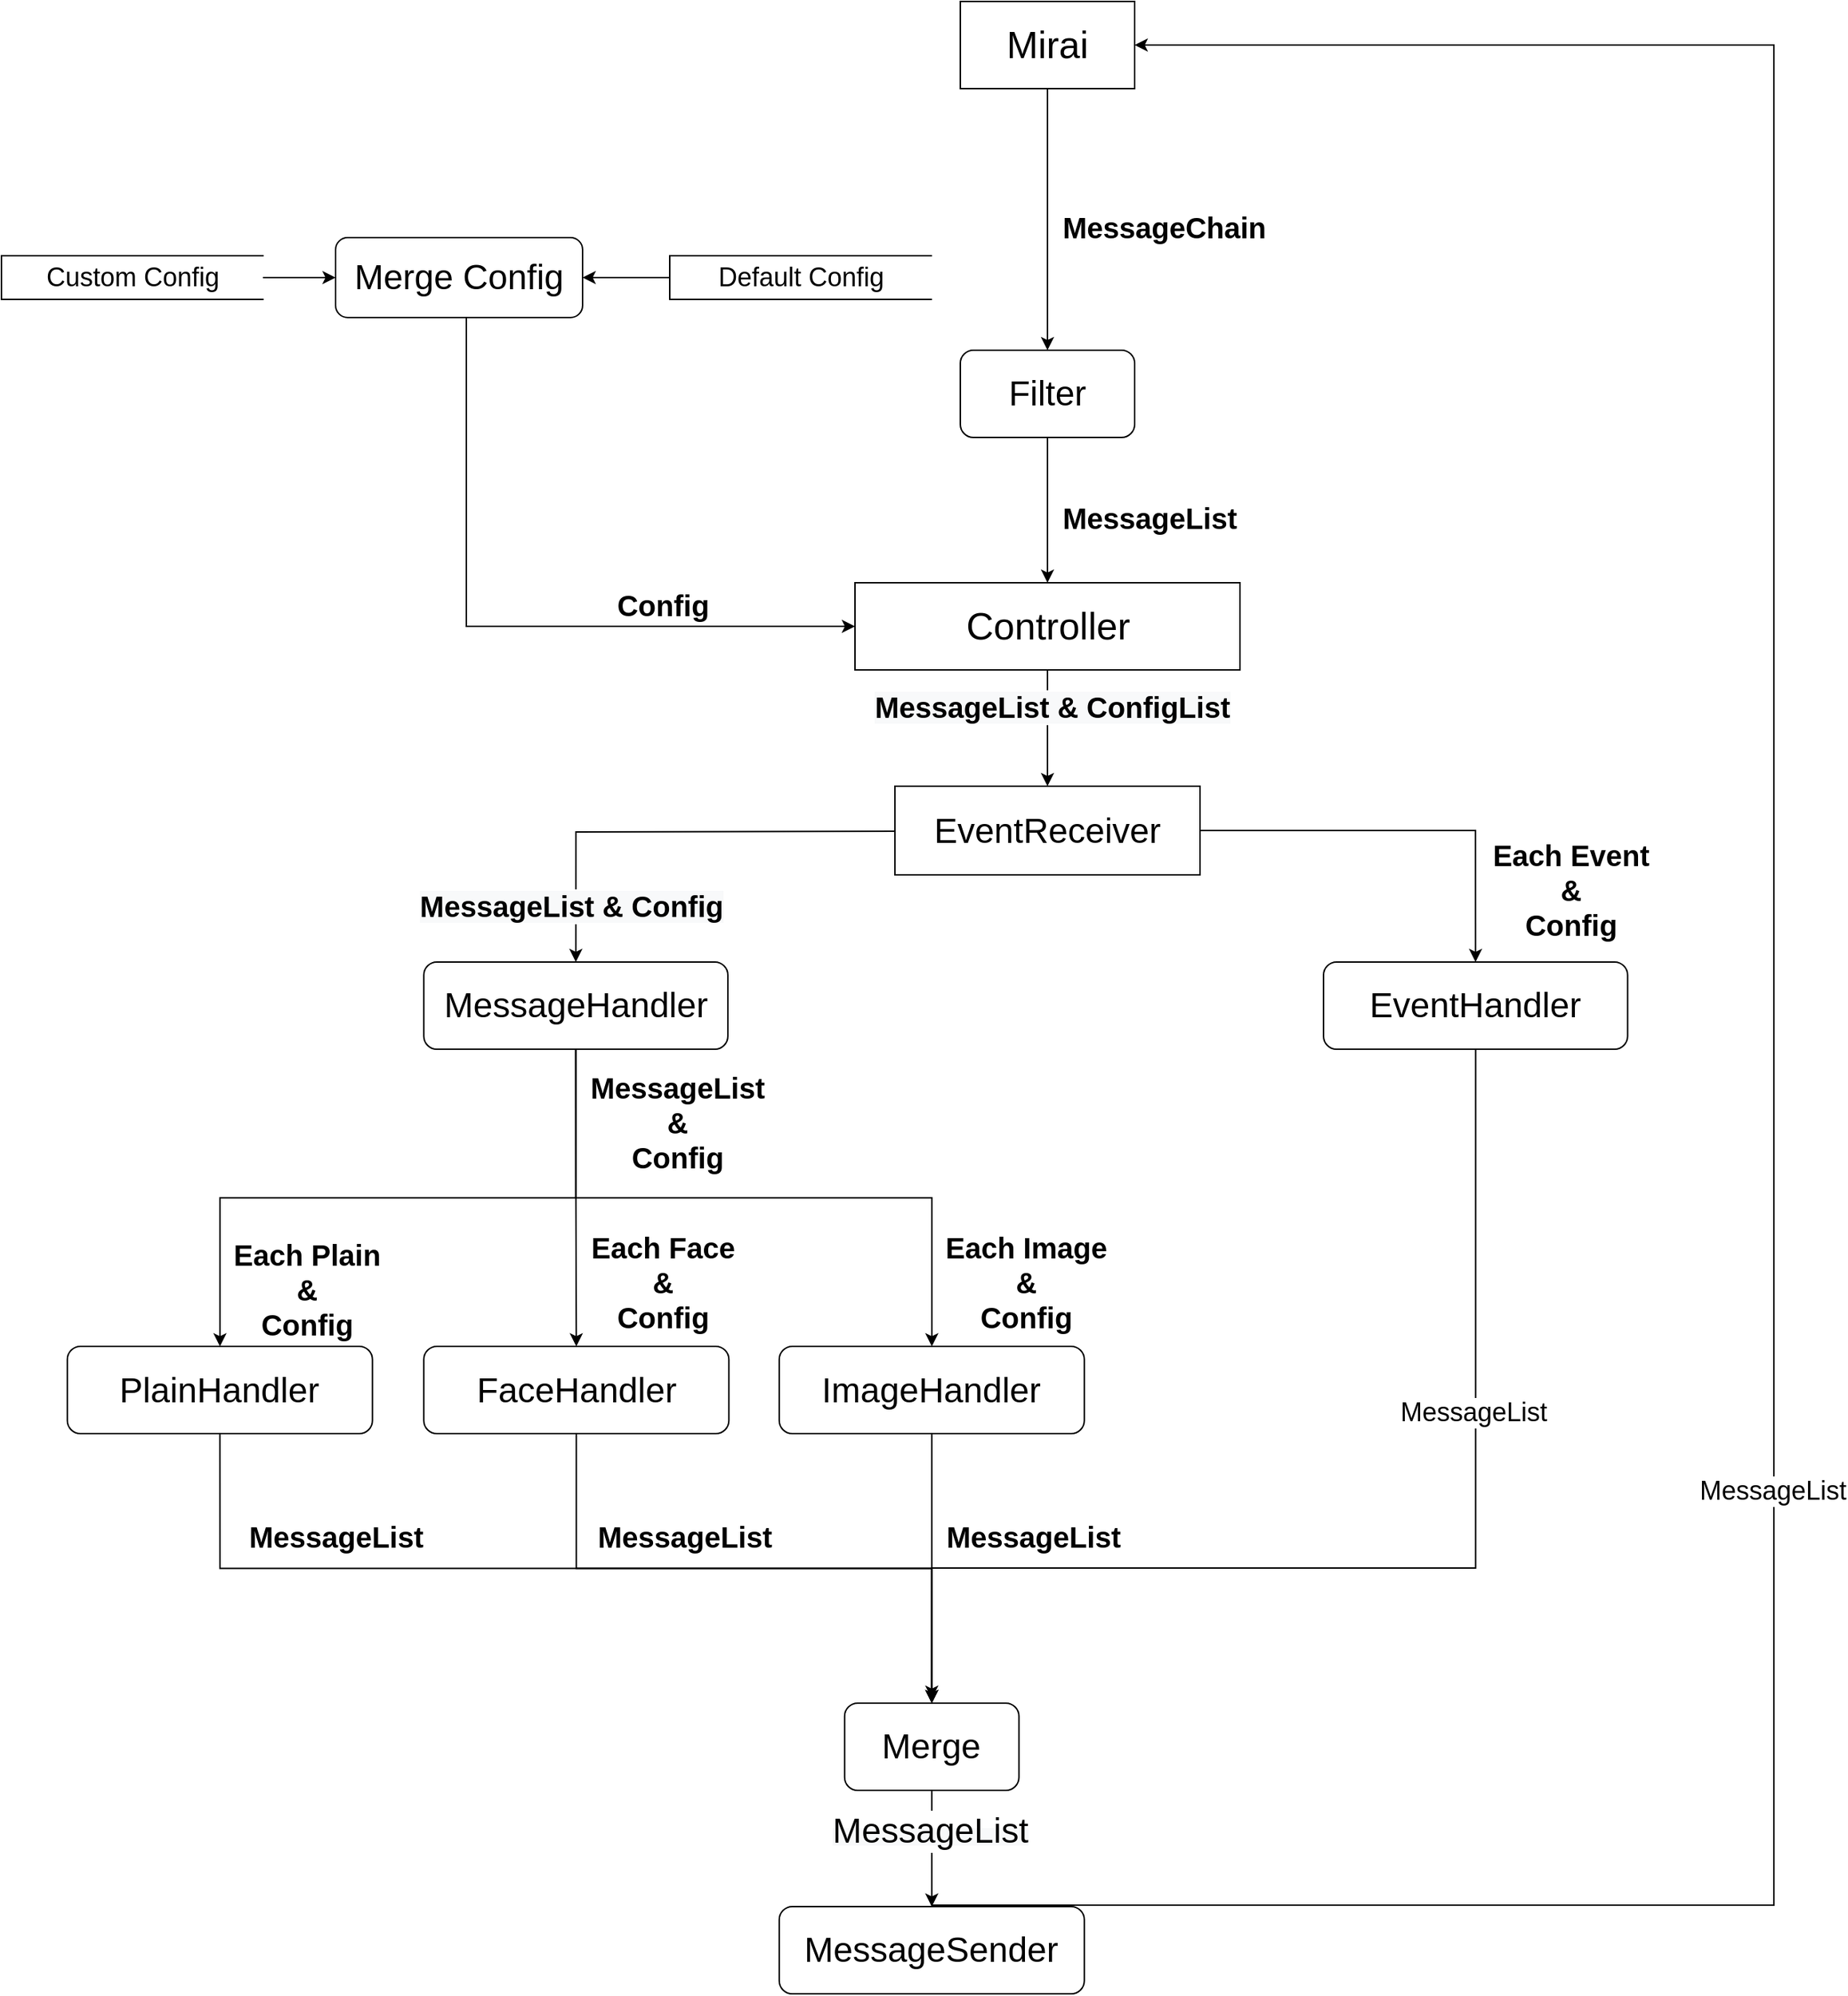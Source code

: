 <mxfile version="13.1.0" type="github">
  <diagram id="Zf6IZv06va2XPrQwD09p" name="第 1 页">
    <mxGraphModel dx="2655" dy="2212" grid="1" gridSize="10" guides="1" tooltips="1" connect="1" arrows="1" fold="1" page="1" pageScale="1" pageWidth="827" pageHeight="1169" math="0" shadow="0">
      <root>
        <mxCell id="0" />
        <mxCell id="1" parent="0" />
        <mxCell id="IMlnfKx3iFtXS9hZIWbz-4" value="" style="edgeStyle=orthogonalEdgeStyle;rounded=0;orthogonalLoop=1;jettySize=auto;html=1;fontSize=18;entryX=0.5;entryY=0;entryDx=0;entryDy=0;" parent="1" source="IMlnfKx3iFtXS9hZIWbz-2" target="ad4qZqW91-yAQadWmKgG-16" edge="1">
          <mxGeometry relative="1" as="geometry" />
        </mxCell>
        <mxCell id="IMlnfKx3iFtXS9hZIWbz-2" value="Mirai" style="rounded=0;whiteSpace=wrap;html=1;fontSize=26;" parent="1" vertex="1">
          <mxGeometry x="580" y="-410" width="120" height="60" as="geometry" />
        </mxCell>
        <mxCell id="ad4qZqW91-yAQadWmKgG-41" style="edgeStyle=orthogonalEdgeStyle;rounded=0;orthogonalLoop=1;jettySize=auto;html=1;exitX=0.5;exitY=1;exitDx=0;exitDy=0;entryX=0.5;entryY=0;entryDx=0;entryDy=0;" edge="1" parent="1" source="IMlnfKx3iFtXS9hZIWbz-3" target="ad4qZqW91-yAQadWmKgG-75">
          <mxGeometry relative="1" as="geometry">
            <mxPoint x="640" y="131" as="targetPoint" />
          </mxGeometry>
        </mxCell>
        <mxCell id="ad4qZqW91-yAQadWmKgG-74" value="&lt;span style=&quot;font-size: 20px ; font-weight: 700 ; background-color: rgb(248 , 249 , 250)&quot;&gt;MessageList &amp;amp; ConfigList&lt;/span&gt;" style="edgeLabel;html=1;align=center;verticalAlign=middle;resizable=0;points=[];" vertex="1" connectable="0" parent="ad4qZqW91-yAQadWmKgG-41">
          <mxGeometry x="-0.391" y="3" relative="1" as="geometry">
            <mxPoint as="offset" />
          </mxGeometry>
        </mxCell>
        <mxCell id="IMlnfKx3iFtXS9hZIWbz-3" value="Controller" style="rounded=0;whiteSpace=wrap;html=1;fontSize=26;" parent="1" vertex="1">
          <mxGeometry x="507.5" y="-10" width="265" height="60" as="geometry" />
        </mxCell>
        <mxCell id="IMlnfKx3iFtXS9hZIWbz-5" value="MessageChain" style="text;html=1;align=center;verticalAlign=middle;resizable=0;points=[];autosize=1;fontSize=20;fontStyle=1" parent="1" vertex="1">
          <mxGeometry x="640" y="-270" width="160" height="30" as="geometry" />
        </mxCell>
        <mxCell id="ad4qZqW91-yAQadWmKgG-62" style="edgeStyle=orthogonalEdgeStyle;rounded=0;orthogonalLoop=1;jettySize=auto;html=1;entryX=0;entryY=0.5;entryDx=0;entryDy=0;" edge="1" parent="1" source="IMlnfKx3iFtXS9hZIWbz-32" target="ad4qZqW91-yAQadWmKgG-10">
          <mxGeometry relative="1" as="geometry" />
        </mxCell>
        <mxCell id="IMlnfKx3iFtXS9hZIWbz-32" value="Custom Config" style="html=1;dashed=0;whitespace=wrap;shape=partialRectangle;right=0;fontSize=18;" parent="1" vertex="1">
          <mxGeometry x="-80" y="-235" width="180" height="30" as="geometry" />
        </mxCell>
        <mxCell id="IMlnfKx3iFtXS9hZIWbz-41" value="Config" style="text;html=1;align=center;verticalAlign=middle;resizable=0;points=[];autosize=1;fontSize=20;fontStyle=1" parent="1" vertex="1">
          <mxGeometry x="335" y="-10" width="80" height="30" as="geometry" />
        </mxCell>
        <mxCell id="IMlnfKx3iFtXS9hZIWbz-56" value="MessageList" style="text;html=1;align=center;verticalAlign=middle;resizable=0;points=[];autosize=1;fontSize=20;fontStyle=1" parent="1" vertex="1">
          <mxGeometry x="640" y="-70" width="140" height="30" as="geometry" />
        </mxCell>
        <mxCell id="IMlnfKx3iFtXS9hZIWbz-66" value="Each Face&lt;br style=&quot;font-size: 20px&quot;&gt;&amp;amp;&lt;br style=&quot;font-size: 20px&quot;&gt;Config" style="text;html=1;align=center;verticalAlign=middle;resizable=0;points=[];autosize=1;fontSize=20;rotation=0;fontStyle=1" parent="1" vertex="1">
          <mxGeometry x="320.0" y="431" width="110" height="80" as="geometry" />
        </mxCell>
        <mxCell id="IMlnfKx3iFtXS9hZIWbz-117" value="Each Image&lt;br style=&quot;font-size: 20px&quot;&gt;&amp;amp;&lt;br style=&quot;font-size: 20px&quot;&gt;Config" style="text;html=1;align=center;verticalAlign=middle;resizable=0;points=[];autosize=1;fontSize=20;rotation=0;fontStyle=1" parent="1" vertex="1">
          <mxGeometry x="560.0" y="431" width="130" height="80" as="geometry" />
        </mxCell>
        <mxCell id="IMlnfKx3iFtXS9hZIWbz-124" value="Each Event&lt;br style=&quot;font-size: 20px;&quot;&gt;&amp;amp;&lt;br style=&quot;font-size: 20px;&quot;&gt;Config" style="text;html=1;align=center;verticalAlign=middle;resizable=0;points=[];autosize=1;fontSize=20;rotation=0;fontStyle=1" parent="1" vertex="1">
          <mxGeometry x="940" y="161" width="120" height="80" as="geometry" />
        </mxCell>
        <mxCell id="IMlnfKx3iFtXS9hZIWbz-142" value="MessageList&lt;br style=&quot;font-size: 20px;&quot;&gt;&amp;amp;&lt;br style=&quot;font-size: 20px;&quot;&gt;Config" style="text;html=1;align=center;verticalAlign=middle;resizable=0;points=[];autosize=1;fontSize=20;fontStyle=1" parent="1" vertex="1">
          <mxGeometry x="315.35" y="321" width="140" height="80" as="geometry" />
        </mxCell>
        <mxCell id="ad4qZqW91-yAQadWmKgG-44" style="edgeStyle=orthogonalEdgeStyle;rounded=0;orthogonalLoop=1;jettySize=auto;html=1;exitX=0.5;exitY=1;exitDx=0;exitDy=0;entryX=0.5;entryY=0;entryDx=0;entryDy=0;" edge="1" parent="1" source="ad4qZqW91-yAQadWmKgG-6" target="ad4qZqW91-yAQadWmKgG-21">
          <mxGeometry relative="1" as="geometry" />
        </mxCell>
        <mxCell id="ad4qZqW91-yAQadWmKgG-45" style="edgeStyle=orthogonalEdgeStyle;rounded=0;orthogonalLoop=1;jettySize=auto;html=1;exitX=0.5;exitY=1;exitDx=0;exitDy=0;" edge="1" parent="1" source="ad4qZqW91-yAQadWmKgG-6" target="ad4qZqW91-yAQadWmKgG-27">
          <mxGeometry relative="1" as="geometry" />
        </mxCell>
        <mxCell id="ad4qZqW91-yAQadWmKgG-46" style="edgeStyle=orthogonalEdgeStyle;rounded=0;orthogonalLoop=1;jettySize=auto;html=1;exitX=0.5;exitY=1;exitDx=0;exitDy=0;" edge="1" parent="1" source="ad4qZqW91-yAQadWmKgG-6" target="ad4qZqW91-yAQadWmKgG-26">
          <mxGeometry relative="1" as="geometry" />
        </mxCell>
        <mxCell id="ad4qZqW91-yAQadWmKgG-6" value="&lt;font style=&quot;font-size: 24px&quot;&gt;MessageHandler&lt;/font&gt;" style="rounded=1;whiteSpace=wrap;html=1;" vertex="1" parent="1">
          <mxGeometry x="210.71" y="251" width="209.29" height="60" as="geometry" />
        </mxCell>
        <mxCell id="ad4qZqW91-yAQadWmKgG-63" style="edgeStyle=orthogonalEdgeStyle;rounded=0;orthogonalLoop=1;jettySize=auto;html=1;entryX=0;entryY=0.5;entryDx=0;entryDy=0;" edge="1" parent="1" source="ad4qZqW91-yAQadWmKgG-10" target="IMlnfKx3iFtXS9hZIWbz-3">
          <mxGeometry relative="1" as="geometry">
            <Array as="points">
              <mxPoint x="240" y="20" />
            </Array>
          </mxGeometry>
        </mxCell>
        <mxCell id="ad4qZqW91-yAQadWmKgG-10" value="&lt;font style=&quot;font-size: 24px&quot;&gt;Merge Config&lt;/font&gt;" style="rounded=1;whiteSpace=wrap;html=1;" vertex="1" parent="1">
          <mxGeometry x="150" y="-247.5" width="170" height="55" as="geometry" />
        </mxCell>
        <mxCell id="ad4qZqW91-yAQadWmKgG-61" style="edgeStyle=orthogonalEdgeStyle;rounded=0;orthogonalLoop=1;jettySize=auto;html=1;entryX=1;entryY=0.5;entryDx=0;entryDy=0;" edge="1" parent="1" source="ad4qZqW91-yAQadWmKgG-11" target="ad4qZqW91-yAQadWmKgG-10">
          <mxGeometry relative="1" as="geometry" />
        </mxCell>
        <mxCell id="ad4qZqW91-yAQadWmKgG-11" value="Default Config" style="html=1;dashed=0;whitespace=wrap;shape=partialRectangle;right=0;fontSize=18;" vertex="1" parent="1">
          <mxGeometry x="380" y="-235" width="180" height="30" as="geometry" />
        </mxCell>
        <mxCell id="ad4qZqW91-yAQadWmKgG-19" style="edgeStyle=orthogonalEdgeStyle;rounded=0;orthogonalLoop=1;jettySize=auto;html=1;exitX=0.5;exitY=1;exitDx=0;exitDy=0;" edge="1" parent="1" source="ad4qZqW91-yAQadWmKgG-16" target="IMlnfKx3iFtXS9hZIWbz-3">
          <mxGeometry relative="1" as="geometry">
            <mxPoint x="640" y="-100" as="sourcePoint" />
            <Array as="points">
              <mxPoint x="640" y="-20" />
              <mxPoint x="640" y="-20" />
            </Array>
          </mxGeometry>
        </mxCell>
        <mxCell id="ad4qZqW91-yAQadWmKgG-16" value="&lt;font style=&quot;font-size: 24px&quot;&gt;Filter&lt;/font&gt;" style="rounded=1;whiteSpace=wrap;html=1;" vertex="1" parent="1">
          <mxGeometry x="580" y="-170" width="120" height="60" as="geometry" />
        </mxCell>
        <mxCell id="ad4qZqW91-yAQadWmKgG-53" style="edgeStyle=orthogonalEdgeStyle;rounded=0;orthogonalLoop=1;jettySize=auto;html=1;exitX=0.5;exitY=1;exitDx=0;exitDy=0;" edge="1" parent="1" source="ad4qZqW91-yAQadWmKgG-21" target="ad4qZqW91-yAQadWmKgG-47">
          <mxGeometry relative="1" as="geometry" />
        </mxCell>
        <mxCell id="ad4qZqW91-yAQadWmKgG-21" value="&lt;font style=&quot;font-size: 24px&quot;&gt;FaceHandler&lt;/font&gt;" style="rounded=1;whiteSpace=wrap;html=1;" vertex="1" parent="1">
          <mxGeometry x="210.7" y="515.5" width="210" height="60" as="geometry" />
        </mxCell>
        <mxCell id="ad4qZqW91-yAQadWmKgG-54" style="edgeStyle=orthogonalEdgeStyle;rounded=0;orthogonalLoop=1;jettySize=auto;html=1;entryX=0.5;entryY=0;entryDx=0;entryDy=0;" edge="1" parent="1">
          <mxGeometry relative="1" as="geometry">
            <mxPoint x="934.714" y="308" as="sourcePoint" />
            <mxPoint x="560.35" y="758" as="targetPoint" />
            <Array as="points">
              <mxPoint x="935" y="668" />
              <mxPoint x="560" y="668" />
            </Array>
          </mxGeometry>
        </mxCell>
        <mxCell id="ad4qZqW91-yAQadWmKgG-67" value="&lt;font style=&quot;font-size: 18px&quot;&gt;MessageList&lt;/font&gt;" style="edgeLabel;html=1;align=center;verticalAlign=middle;resizable=0;points=[];" vertex="1" connectable="0" parent="ad4qZqW91-yAQadWmKgG-54">
          <mxGeometry x="-0.387" y="-2" relative="1" as="geometry">
            <mxPoint as="offset" />
          </mxGeometry>
        </mxCell>
        <mxCell id="ad4qZqW91-yAQadWmKgG-24" value="&lt;font style=&quot;font-size: 24px&quot;&gt;EventHandler&lt;/font&gt;" style="rounded=1;whiteSpace=wrap;html=1;" vertex="1" parent="1">
          <mxGeometry x="830.0" y="251" width="209.29" height="60" as="geometry" />
        </mxCell>
        <mxCell id="ad4qZqW91-yAQadWmKgG-52" style="edgeStyle=orthogonalEdgeStyle;rounded=0;orthogonalLoop=1;jettySize=auto;html=1;exitX=0.5;exitY=1;exitDx=0;exitDy=0;entryX=0.5;entryY=0;entryDx=0;entryDy=0;" edge="1" parent="1" source="ad4qZqW91-yAQadWmKgG-26" target="ad4qZqW91-yAQadWmKgG-47">
          <mxGeometry relative="1" as="geometry" />
        </mxCell>
        <mxCell id="ad4qZqW91-yAQadWmKgG-26" value="&lt;font style=&quot;font-size: 24px&quot;&gt;PlainHandler&lt;/font&gt;" style="rounded=1;whiteSpace=wrap;html=1;" vertex="1" parent="1">
          <mxGeometry x="-34.65" y="515.5" width="210" height="60" as="geometry" />
        </mxCell>
        <mxCell id="ad4qZqW91-yAQadWmKgG-51" style="edgeStyle=orthogonalEdgeStyle;rounded=0;orthogonalLoop=1;jettySize=auto;html=1;exitX=0.5;exitY=1;exitDx=0;exitDy=0;" edge="1" parent="1" source="ad4qZqW91-yAQadWmKgG-27" target="ad4qZqW91-yAQadWmKgG-47">
          <mxGeometry relative="1" as="geometry" />
        </mxCell>
        <mxCell id="ad4qZqW91-yAQadWmKgG-27" value="&lt;font style=&quot;font-size: 24px&quot;&gt;ImageHandler&lt;/font&gt;" style="rounded=1;whiteSpace=wrap;html=1;" vertex="1" parent="1">
          <mxGeometry x="455.35" y="515.5" width="210" height="60" as="geometry" />
        </mxCell>
        <mxCell id="ad4qZqW91-yAQadWmKgG-29" value="Each Plain&lt;br style=&quot;font-size: 20px&quot;&gt;&amp;amp;&lt;br style=&quot;font-size: 20px&quot;&gt;Config" style="text;html=1;align=center;verticalAlign=middle;resizable=0;points=[];autosize=1;fontSize=20;rotation=0;fontStyle=1" vertex="1" parent="1">
          <mxGeometry x="70.0" y="435.5" width="120" height="80" as="geometry" />
        </mxCell>
        <mxCell id="ad4qZqW91-yAQadWmKgG-68" style="edgeStyle=orthogonalEdgeStyle;rounded=0;orthogonalLoop=1;jettySize=auto;html=1;entryX=1;entryY=0.5;entryDx=0;entryDy=0;" edge="1" parent="1" source="ad4qZqW91-yAQadWmKgG-33" target="IMlnfKx3iFtXS9hZIWbz-2">
          <mxGeometry relative="1" as="geometry">
            <Array as="points">
              <mxPoint x="1140" y="900" />
              <mxPoint x="1140" y="-380" />
            </Array>
          </mxGeometry>
        </mxCell>
        <mxCell id="ad4qZqW91-yAQadWmKgG-69" value="&lt;font style=&quot;font-size: 18px&quot;&gt;MessageList&lt;/font&gt;" style="edgeLabel;html=1;align=center;verticalAlign=middle;resizable=0;points=[];" vertex="1" connectable="0" parent="ad4qZqW91-yAQadWmKgG-68">
          <mxGeometry x="-0.248" y="1" relative="1" as="geometry">
            <mxPoint y="-1" as="offset" />
          </mxGeometry>
        </mxCell>
        <mxCell id="ad4qZqW91-yAQadWmKgG-33" value="&lt;font style=&quot;font-size: 24px&quot;&gt;MessageSender&lt;/font&gt;" style="rounded=1;whiteSpace=wrap;html=1;" vertex="1" parent="1">
          <mxGeometry x="455.35" y="901" width="210" height="60" as="geometry" />
        </mxCell>
        <mxCell id="ad4qZqW91-yAQadWmKgG-42" style="edgeStyle=orthogonalEdgeStyle;rounded=0;orthogonalLoop=1;jettySize=auto;html=1;entryX=0.5;entryY=0;entryDx=0;entryDy=0;" edge="1" parent="1" target="ad4qZqW91-yAQadWmKgG-6">
          <mxGeometry relative="1" as="geometry">
            <mxPoint x="535" y="161" as="sourcePoint" />
          </mxGeometry>
        </mxCell>
        <mxCell id="ad4qZqW91-yAQadWmKgG-79" value="&lt;span style=&quot;font-size: 20px ; font-weight: 700 ; background-color: rgb(248 , 249 , 250)&quot;&gt;MessageList&amp;nbsp;&lt;/span&gt;&lt;span style=&quot;font-size: 20px ; font-weight: 700 ; background-color: rgb(248 , 249 , 250)&quot;&gt;&amp;amp;&amp;nbsp;&lt;/span&gt;&lt;span style=&quot;font-size: 20px ; font-weight: 700 ; background-color: rgb(248 , 249 , 250)&quot;&gt;Config&lt;/span&gt;" style="edgeLabel;html=1;align=center;verticalAlign=middle;resizable=0;points=[];" vertex="1" connectable="0" parent="ad4qZqW91-yAQadWmKgG-42">
          <mxGeometry x="0.744" y="-4" relative="1" as="geometry">
            <mxPoint as="offset" />
          </mxGeometry>
        </mxCell>
        <mxCell id="ad4qZqW91-yAQadWmKgG-43" style="edgeStyle=orthogonalEdgeStyle;rounded=0;orthogonalLoop=1;jettySize=auto;html=1;exitX=1;exitY=0.5;exitDx=0;exitDy=0;entryX=0.5;entryY=0;entryDx=0;entryDy=0;" edge="1" parent="1" source="ad4qZqW91-yAQadWmKgG-75" target="ad4qZqW91-yAQadWmKgG-24">
          <mxGeometry relative="1" as="geometry">
            <mxPoint x="745" y="161" as="sourcePoint" />
          </mxGeometry>
        </mxCell>
        <mxCell id="ad4qZqW91-yAQadWmKgG-55" style="edgeStyle=orthogonalEdgeStyle;rounded=0;orthogonalLoop=1;jettySize=auto;html=1;exitX=0.5;exitY=1;exitDx=0;exitDy=0;entryX=0.5;entryY=0;entryDx=0;entryDy=0;" edge="1" parent="1" source="ad4qZqW91-yAQadWmKgG-47" target="ad4qZqW91-yAQadWmKgG-33">
          <mxGeometry relative="1" as="geometry" />
        </mxCell>
        <mxCell id="ad4qZqW91-yAQadWmKgG-70" value="&lt;span style=&quot;background-color: rgb(248 , 249 , 250)&quot;&gt;&lt;font style=&quot;font-size: 24px&quot;&gt;MessageList&lt;/font&gt;&lt;/span&gt;" style="edgeLabel;html=1;align=center;verticalAlign=middle;resizable=0;points=[];" vertex="1" connectable="0" parent="ad4qZqW91-yAQadWmKgG-55">
          <mxGeometry x="-0.3" y="-2" relative="1" as="geometry">
            <mxPoint as="offset" />
          </mxGeometry>
        </mxCell>
        <mxCell id="ad4qZqW91-yAQadWmKgG-47" value="&lt;font style=&quot;font-size: 24px&quot;&gt;Merge&lt;/font&gt;" style="rounded=1;whiteSpace=wrap;html=1;" vertex="1" parent="1">
          <mxGeometry x="500.35" y="761" width="120" height="60" as="geometry" />
        </mxCell>
        <mxCell id="ad4qZqW91-yAQadWmKgG-56" value="MessageList" style="text;html=1;align=center;verticalAlign=middle;resizable=0;points=[];autosize=1;fontSize=20;fontStyle=1" vertex="1" parent="1">
          <mxGeometry x="80" y="631" width="140" height="30" as="geometry" />
        </mxCell>
        <mxCell id="ad4qZqW91-yAQadWmKgG-57" value="MessageList" style="text;html=1;align=center;verticalAlign=middle;resizable=0;points=[];autosize=1;fontSize=20;fontStyle=1" vertex="1" parent="1">
          <mxGeometry x="320" y="631" width="140" height="30" as="geometry" />
        </mxCell>
        <mxCell id="ad4qZqW91-yAQadWmKgG-58" value="MessageList" style="text;html=1;align=center;verticalAlign=middle;resizable=0;points=[];autosize=1;fontSize=20;fontStyle=1" vertex="1" parent="1">
          <mxGeometry x="560" y="631" width="140" height="30" as="geometry" />
        </mxCell>
        <mxCell id="ad4qZqW91-yAQadWmKgG-75" value="&lt;span style=&quot;font-size: 24px&quot;&gt;EventReceiver&lt;/span&gt;" style="rounded=0;whiteSpace=wrap;html=1;" vertex="1" parent="1">
          <mxGeometry x="535" y="130" width="210" height="61" as="geometry" />
        </mxCell>
      </root>
    </mxGraphModel>
  </diagram>
</mxfile>
